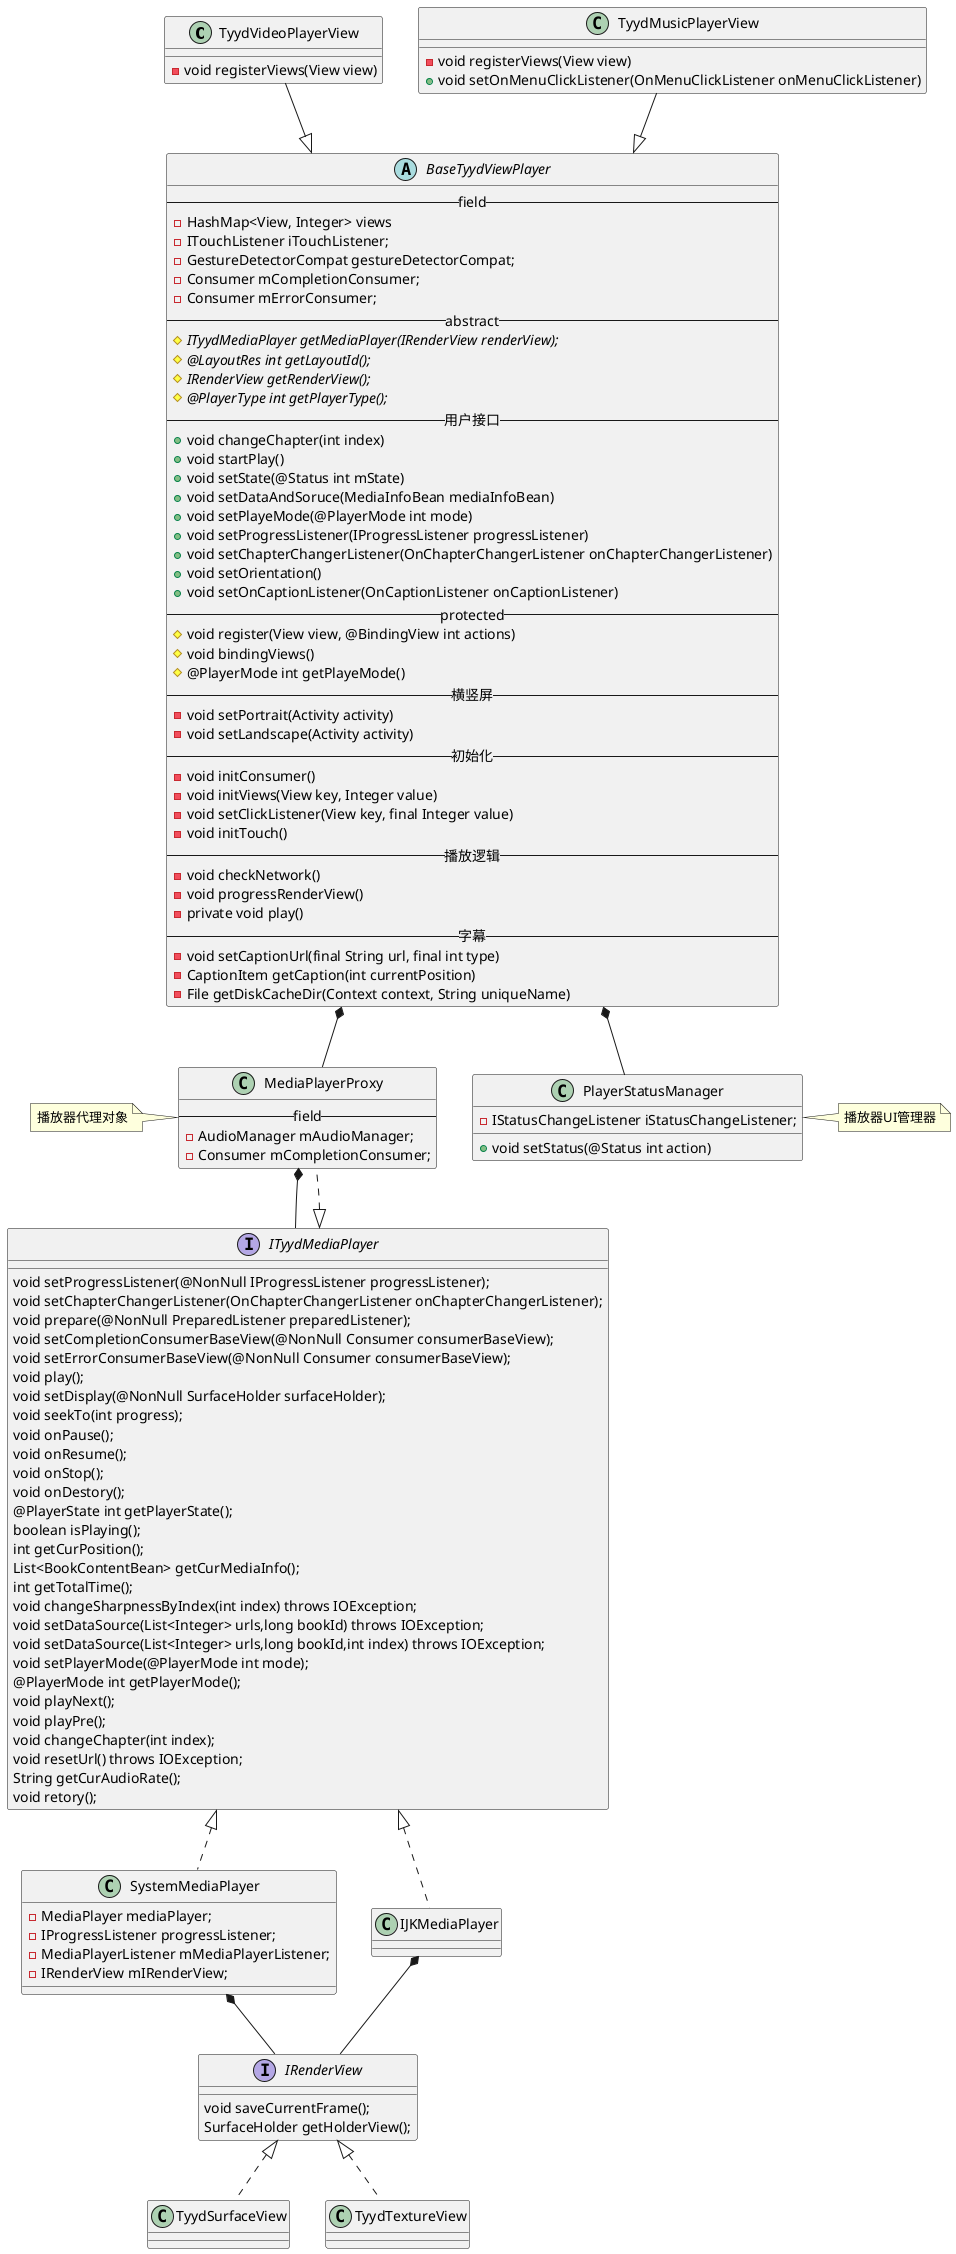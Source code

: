 @startuml

class TyydVideoPlayerView {
  - void registerViews(View view)
}

class TyydMusicPlayerView {
  - void registerViews(View view)
  + void setOnMenuClickListener(OnMenuClickListener onMenuClickListener)
}

abstract BaseTyydViewPlayer{
  -- field --
  - HashMap<View, Integer> views
  - ITouchListener iTouchListener;
  - GestureDetectorCompat gestureDetectorCompat;
  - Consumer mCompletionConsumer;
  - Consumer mErrorConsumer;
  -- abstract --
  {abstract} # ITyydMediaPlayer getMediaPlayer(IRenderView renderView);
  {abstract} # @LayoutRes int getLayoutId();
  {abstract} # IRenderView getRenderView();
  {abstract} # @PlayerType int getPlayerType();
  -- 用户接口 --
  + void changeChapter(int index)
  + void startPlay()
  + void setState(@Status int mState)
  + void setDataAndSoruce(MediaInfoBean mediaInfoBean)
  + void setPlayeMode(@PlayerMode int mode)
  + void setProgressListener(IProgressListener progressListener)
  + void setChapterChangerListener(OnChapterChangerListener onChapterChangerListener)
  + void setOrientation()
  + void setOnCaptionListener(OnCaptionListener onCaptionListener)
  -- protected --
  # void register(View view, @BindingView int actions)
  # void bindingViews()
  # @PlayerMode int getPlayeMode()
  -- 横竖屏 --
  - void setPortrait(Activity activity)
  - void setLandscape(Activity activity)
  -- 初始化 --
  - void initConsumer()
  - void initViews(View key, Integer value)
  - void setClickListener(View key, final Integer value)
  - void initTouch()
  -- 播放逻辑 --
  - void checkNetwork()
  - void progressRenderView()
  - private void play()
  -- 字幕 --
  - void setCaptionUrl(final String url, final int type)
  - CaptionItem getCaption(int currentPosition)
  - File getDiskCacheDir(Context context, String uniqueName)
}

interface ITyydMediaPlayer{
  void setProgressListener(@NonNull IProgressListener progressListener);
  void setChapterChangerListener(OnChapterChangerListener onChapterChangerListener);
  void prepare(@NonNull PreparedListener preparedListener);
  void setCompletionConsumerBaseView(@NonNull Consumer consumerBaseView);
  void setErrorConsumerBaseView(@NonNull Consumer consumerBaseView);
  void play();
  void setDisplay(@NonNull SurfaceHolder surfaceHolder);
  void seekTo(int progress);
  void onPause();
  void onResume();
  void onStop();
  void onDestory();
  @PlayerState int getPlayerState();
  boolean isPlaying();
  int getCurPosition();
  List<BookContentBean> getCurMediaInfo();
  int getTotalTime();
  void changeSharpnessByIndex(int index) throws IOException;
  void setDataSource(List<Integer> urls,long bookId) throws IOException;
  void setDataSource(List<Integer> urls,long bookId,int index) throws IOException;
  void setPlayerMode(@PlayerMode int mode);
  @PlayerMode int getPlayerMode();
  void playNext();
  void playPre();
  void changeChapter(int index);
  void resetUrl() throws IOException;
  String getCurAudioRate();
  void retory();
}

class MediaPlayerProxy{
  -- field --
  - AudioManager mAudioManager;
  - Consumer mCompletionConsumer;
}
note left:播放器代理对象

ITyydMediaPlayer <|.. MediaPlayerProxy

class PlayerStatusManager{
  - IStatusChangeListener iStatusChangeListener;
  + void setStatus(@Status int action)
}
note right:播放器UI管理器

TyydVideoPlayerView  --|> BaseTyydViewPlayer
TyydMusicPlayerView  --|> BaseTyydViewPlayer
BaseTyydViewPlayer *-- MediaPlayerProxy
BaseTyydViewPlayer *-- PlayerStatusManager


MediaPlayerProxy *-- ITyydMediaPlayer

interface IRenderView{
  void saveCurrentFrame();
  SurfaceHolder getHolderView();
}

class SystemMediaPlayer{
  - MediaPlayer mediaPlayer;
  - IProgressListener progressListener;
  - MediaPlayerListener mMediaPlayerListener;
  - IRenderView mIRenderView;
}
SystemMediaPlayer *-- IRenderView
IRenderView <|.. TyydSurfaceView

ITyydMediaPlayer <|.. SystemMediaPlayer

class IJKMediaPlayer{

}

class TyydTextureView{

}

IJKMediaPlayer *-- IRenderView
ITyydMediaPlayer <|.. IJKMediaPlayer

IRenderView <|.. TyydTextureView

@enduml